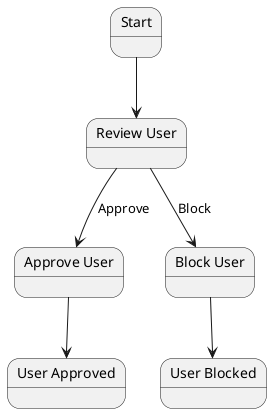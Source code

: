 @startuml
state "Start" as start
state "Review User" as reviewUser
state "Approve User" as approveUser
state "Block User" as blockUser
state "User Approved" as userApproved
state "User Blocked" as userBlocked

start --> reviewUser
reviewUser --> approveUser : Approve
reviewUser --> blockUser : Block
approveUser --> userApproved
blockUser --> userBlocked
@enduml
